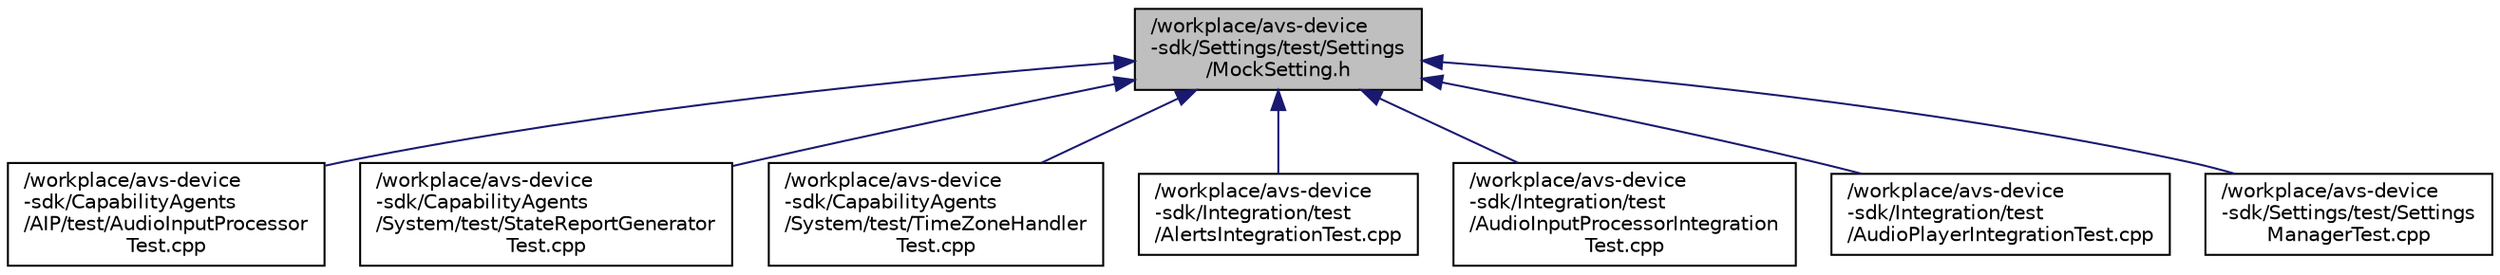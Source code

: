digraph "/workplace/avs-device-sdk/Settings/test/Settings/MockSetting.h"
{
  edge [fontname="Helvetica",fontsize="10",labelfontname="Helvetica",labelfontsize="10"];
  node [fontname="Helvetica",fontsize="10",shape=record];
  Node31 [label="/workplace/avs-device\l-sdk/Settings/test/Settings\l/MockSetting.h",height=0.2,width=0.4,color="black", fillcolor="grey75", style="filled", fontcolor="black"];
  Node31 -> Node32 [dir="back",color="midnightblue",fontsize="10",style="solid",fontname="Helvetica"];
  Node32 [label="/workplace/avs-device\l-sdk/CapabilityAgents\l/AIP/test/AudioInputProcessor\lTest.cpp",height=0.2,width=0.4,color="black", fillcolor="white", style="filled",URL="$_audio_input_processor_test_8cpp.html"];
  Node31 -> Node33 [dir="back",color="midnightblue",fontsize="10",style="solid",fontname="Helvetica"];
  Node33 [label="/workplace/avs-device\l-sdk/CapabilityAgents\l/System/test/StateReportGenerator\lTest.cpp",height=0.2,width=0.4,color="black", fillcolor="white", style="filled",URL="$_state_report_generator_test_8cpp.html"];
  Node31 -> Node34 [dir="back",color="midnightblue",fontsize="10",style="solid",fontname="Helvetica"];
  Node34 [label="/workplace/avs-device\l-sdk/CapabilityAgents\l/System/test/TimeZoneHandler\lTest.cpp",height=0.2,width=0.4,color="black", fillcolor="white", style="filled",URL="$_time_zone_handler_test_8cpp.html"];
  Node31 -> Node35 [dir="back",color="midnightblue",fontsize="10",style="solid",fontname="Helvetica"];
  Node35 [label="/workplace/avs-device\l-sdk/Integration/test\l/AlertsIntegrationTest.cpp",height=0.2,width=0.4,color="black", fillcolor="white", style="filled",URL="$_alerts_integration_test_8cpp.html"];
  Node31 -> Node36 [dir="back",color="midnightblue",fontsize="10",style="solid",fontname="Helvetica"];
  Node36 [label="/workplace/avs-device\l-sdk/Integration/test\l/AudioInputProcessorIntegration\lTest.cpp",height=0.2,width=0.4,color="black", fillcolor="white", style="filled",URL="$_audio_input_processor_integration_test_8cpp.html"];
  Node31 -> Node37 [dir="back",color="midnightblue",fontsize="10",style="solid",fontname="Helvetica"];
  Node37 [label="/workplace/avs-device\l-sdk/Integration/test\l/AudioPlayerIntegrationTest.cpp",height=0.2,width=0.4,color="black", fillcolor="white", style="filled",URL="$_audio_player_integration_test_8cpp.html"];
  Node31 -> Node38 [dir="back",color="midnightblue",fontsize="10",style="solid",fontname="Helvetica"];
  Node38 [label="/workplace/avs-device\l-sdk/Settings/test/Settings\lManagerTest.cpp",height=0.2,width=0.4,color="black", fillcolor="white", style="filled",URL="$_settings_manager_test_8cpp.html"];
}
